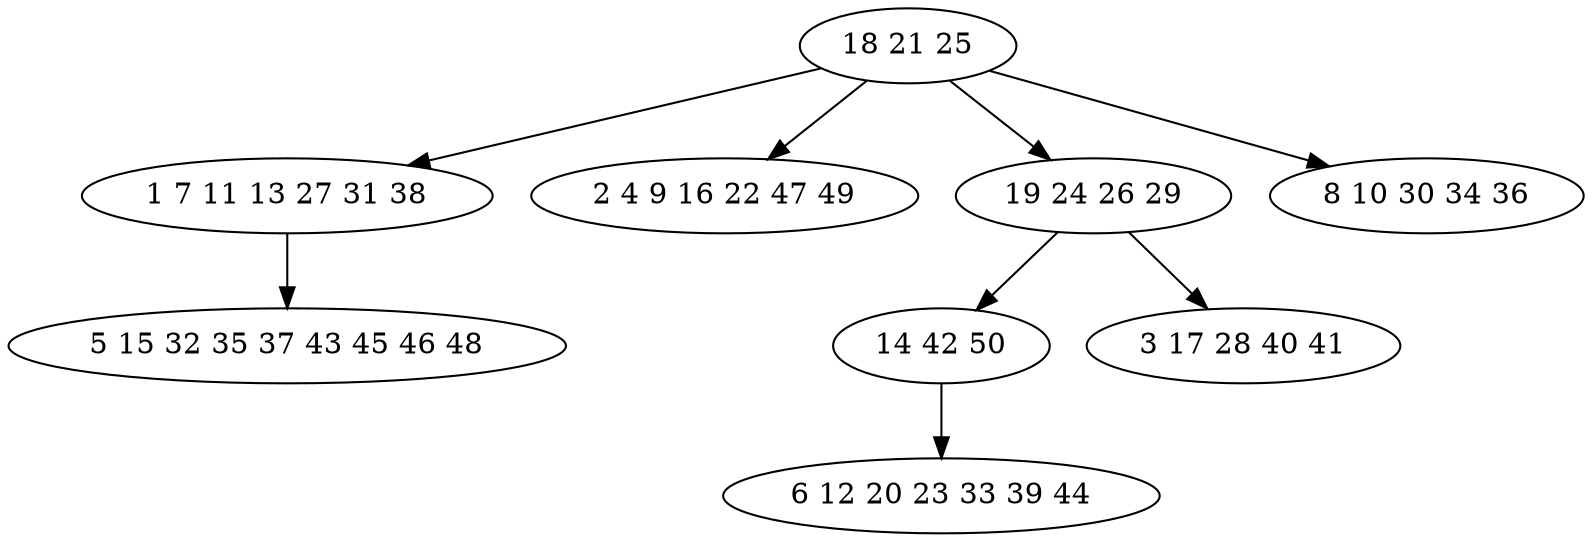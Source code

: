 digraph true_tree {
	"0" -> "1"
	"0" -> "2"
	"0" -> "3"
	"3" -> "4"
	"0" -> "5"
	"4" -> "6"
	"1" -> "7"
	"3" -> "8"
	"0" [label="18 21 25"];
	"1" [label="1 7 11 13 27 31 38"];
	"2" [label="2 4 9 16 22 47 49"];
	"3" [label="19 24 26 29"];
	"4" [label="14 42 50"];
	"5" [label="8 10 30 34 36"];
	"6" [label="6 12 20 23 33 39 44"];
	"7" [label="5 15 32 35 37 43 45 46 48"];
	"8" [label="3 17 28 40 41"];
}
